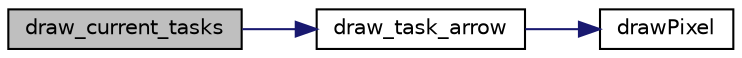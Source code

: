 digraph "draw_current_tasks"
{
 // LATEX_PDF_SIZE
  edge [fontname="Helvetica",fontsize="10",labelfontname="Helvetica",labelfontsize="10"];
  node [fontname="Helvetica",fontsize="10",shape=record];
  rankdir="LR";
  Node1 [label="draw_current_tasks",height=0.2,width=0.4,color="black", fillcolor="grey75", style="filled", fontcolor="black",tooltip="Draws the arrow pointing to each task in the room."];
  Node1 -> Node2 [color="midnightblue",fontsize="10",style="solid",fontname="Helvetica"];
  Node2 [label="draw_task_arrow",height=0.2,width=0.4,color="black", fillcolor="white", style="filled",URL="$_tasks_8c.html#a93da032b32a09169a21644aaaa9df109",tooltip="Draws an arrow pointing to a specific task in the room."];
  Node2 -> Node3 [color="midnightblue",fontsize="10",style="solid",fontname="Helvetica"];
  Node3 [label="drawPixel",height=0.2,width=0.4,color="black", fillcolor="white", style="filled",URL="$_videocard_8c.html#a6091a4bd04596e6e8e39b7dee1e1b118",tooltip="Draws a certain pixel with a specific colour in the secondary buffer."];
}
